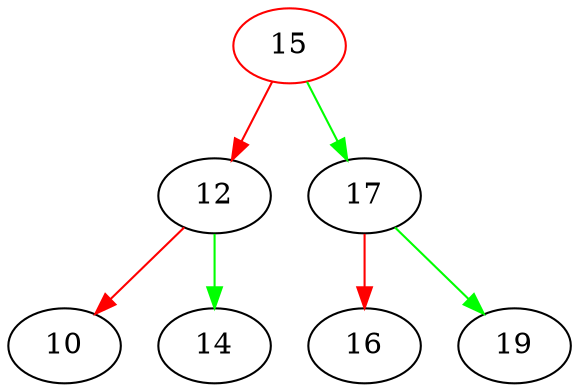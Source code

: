 digraph G{
15[color=red];
15->12[color=red];
12->10[color=red];
12->14[color=green];
15->17[color=green];
17->16[color=red];
17->19[color=green];
}

